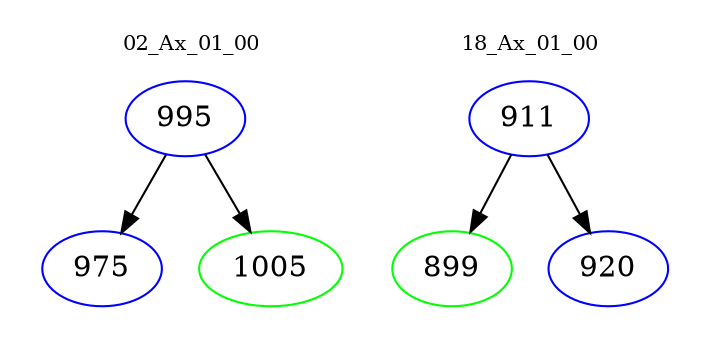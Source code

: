 digraph{
subgraph cluster_0 {
color = white
label = "02_Ax_01_00";
fontsize=10;
T0_995 [label="995", color="blue"]
T0_995 -> T0_975 [color="black"]
T0_975 [label="975", color="blue"]
T0_995 -> T0_1005 [color="black"]
T0_1005 [label="1005", color="green"]
}
subgraph cluster_1 {
color = white
label = "18_Ax_01_00";
fontsize=10;
T1_911 [label="911", color="blue"]
T1_911 -> T1_899 [color="black"]
T1_899 [label="899", color="green"]
T1_911 -> T1_920 [color="black"]
T1_920 [label="920", color="blue"]
}
}
